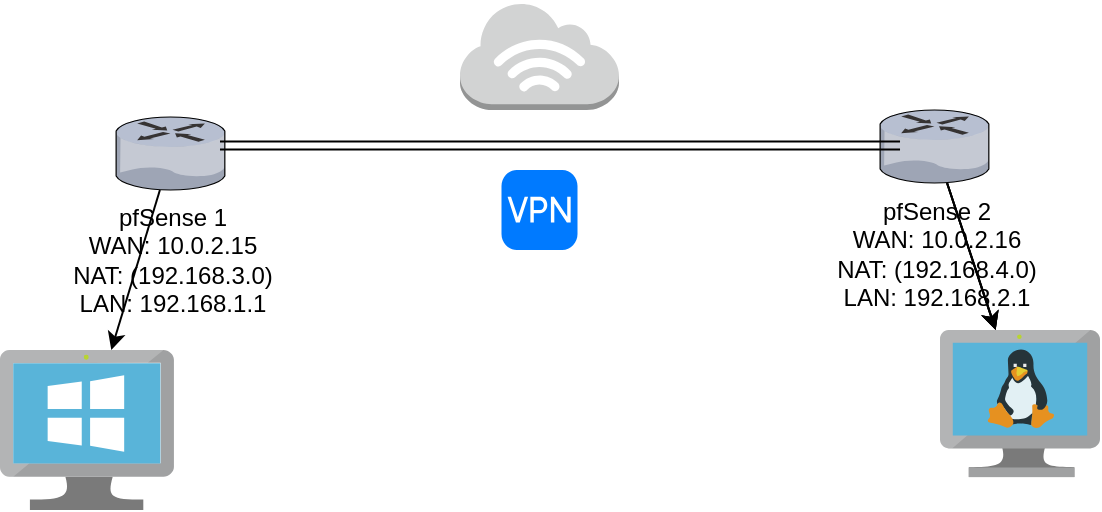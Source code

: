 <mxfile>
    <diagram id="Ltp0IaeI3hpEX8ZG9IyK" name="Page-1">
        <mxGraphModel dx="642" dy="468" grid="1" gridSize="10" guides="1" tooltips="1" connect="1" arrows="1" fold="1" page="1" pageScale="1" pageWidth="850" pageHeight="1100" math="0" shadow="0">
            <root>
                <mxCell id="0"/>
                <mxCell id="1" parent="0"/>
                <mxCell id="2" value="" style="outlineConnect=0;dashed=0;verticalLabelPosition=bottom;verticalAlign=top;align=center;html=1;shape=mxgraph.aws3.internet_3;fillColor=#D2D3D3;gradientColor=none;" parent="1" vertex="1">
                    <mxGeometry x="370" y="136" width="79.5" height="54" as="geometry"/>
                </mxCell>
                <mxCell id="10" value="" style="edgeStyle=none;html=1;" parent="1" source="3" target="7" edge="1">
                    <mxGeometry relative="1" as="geometry"/>
                </mxCell>
                <mxCell id="12" value="" style="edgeStyle=none;html=1;fontSize=11;fontColor=#FFFFFF;" parent="1" source="3" target="7" edge="1">
                    <mxGeometry relative="1" as="geometry"/>
                </mxCell>
                <mxCell id="13" value="" style="edgeStyle=none;html=1;fontSize=11;fontColor=#FFFFFF;" parent="1" source="3" target="7" edge="1">
                    <mxGeometry relative="1" as="geometry"/>
                </mxCell>
                <mxCell id="3" value="pfSense 2&lt;br&gt;WAN: 10.0.2.16&lt;br&gt;NAT: (192.168.4.0)&lt;br&gt;LAN: 192.168.2.1" style="verticalLabelPosition=bottom;sketch=0;aspect=fixed;html=1;verticalAlign=top;strokeColor=none;align=center;outlineConnect=0;shape=mxgraph.citrix.router;" parent="1" vertex="1">
                    <mxGeometry x="580" y="190" width="55" height="36.5" as="geometry"/>
                </mxCell>
                <mxCell id="4" value="VPN Tunnel" style="html=1;strokeWidth=1;shadow=0;dashed=0;shape=mxgraph.ios7.misc.vpn;fillColor=#007AFF;strokeColor=none;buttonText=;strokeColor2=#222222;fontColor=#FFFFFF;fontSize=11;verticalLabelPosition=bottom;verticalAlign=top;align=center;sketch=0;" parent="1" vertex="1">
                    <mxGeometry x="390.75" y="220" width="38" height="40" as="geometry"/>
                </mxCell>
                <mxCell id="9" value="" style="edgeStyle=none;html=1;" parent="1" source="5" target="6" edge="1">
                    <mxGeometry relative="1" as="geometry"/>
                </mxCell>
                <mxCell id="5" value="pfSense 1&lt;br&gt;WAN: 10.0.2.15&lt;br&gt;NAT: (192.168.3.0)&lt;br&gt;LAN: 192.168.1.1" style="verticalLabelPosition=bottom;sketch=0;aspect=fixed;html=1;verticalAlign=top;strokeColor=none;align=center;outlineConnect=0;shape=mxgraph.citrix.router;" parent="1" vertex="1">
                    <mxGeometry x="198" y="193.5" width="55" height="36.5" as="geometry"/>
                </mxCell>
                <mxCell id="6" value="" style="sketch=0;aspect=fixed;html=1;points=[];align=center;image;fontSize=12;image=img/lib/mscae/VirtualMachineWindows.svg;" parent="1" vertex="1">
                    <mxGeometry x="140" y="310" width="86.96" height="80" as="geometry"/>
                </mxCell>
                <mxCell id="7" value="" style="sketch=0;aspect=fixed;html=1;points=[];align=center;image;fontSize=12;image=img/lib/mscae/VM_Linux.svg;" parent="1" vertex="1">
                    <mxGeometry x="610" y="300" width="80" height="73.6" as="geometry"/>
                </mxCell>
                <mxCell id="11" value="" style="shape=link;html=1;entryX=0.182;entryY=0.486;entryDx=0;entryDy=0;entryPerimeter=0;" parent="1" target="3" edge="1">
                    <mxGeometry width="100" relative="1" as="geometry">
                        <mxPoint x="250" y="207.75" as="sourcePoint"/>
                        <mxPoint x="350" y="207.75" as="targetPoint"/>
                        <Array as="points"/>
                    </mxGeometry>
                </mxCell>
            </root>
        </mxGraphModel>
    </diagram>
</mxfile>